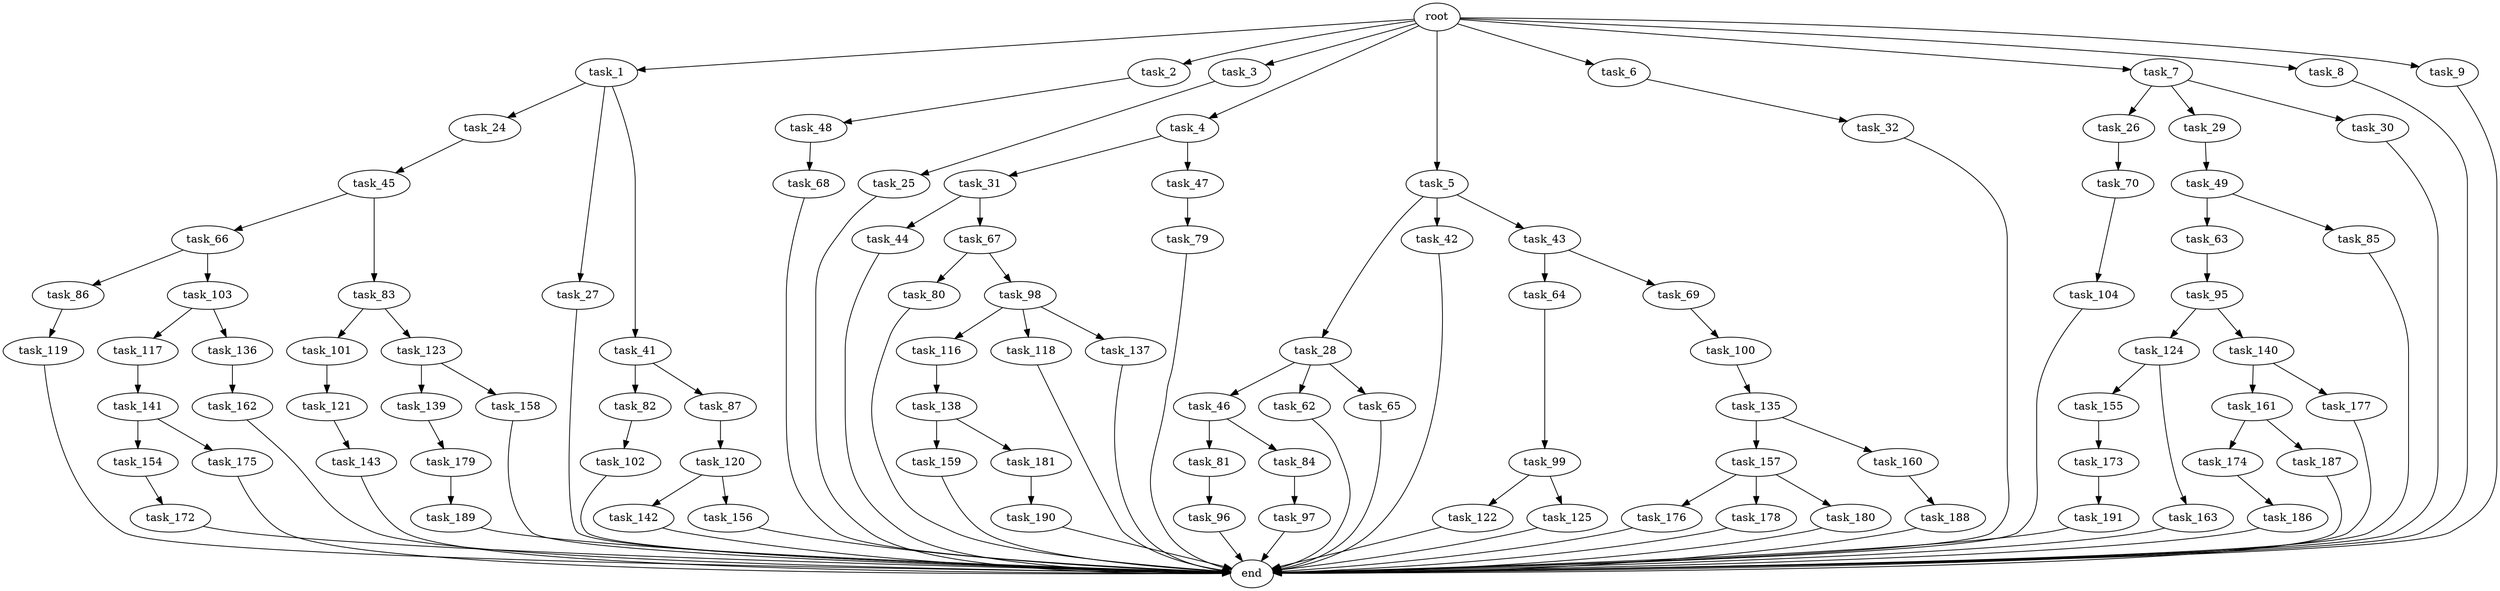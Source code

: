 digraph G {
  root [size="0.000000"];
  task_1 [size="2.048000"];
  task_2 [size="2.048000"];
  task_3 [size="2.048000"];
  task_4 [size="2.048000"];
  task_5 [size="2.048000"];
  task_6 [size="2.048000"];
  task_7 [size="2.048000"];
  task_8 [size="2.048000"];
  task_9 [size="2.048000"];
  task_24 [size="841813590.016000"];
  task_25 [size="841813590.016000"];
  task_26 [size="429496729.600000"];
  task_27 [size="841813590.016000"];
  task_28 [size="68719476.736000"];
  task_29 [size="429496729.600000"];
  task_30 [size="429496729.600000"];
  task_31 [size="1099511627.776000"];
  task_32 [size="154618822.656000"];
  task_41 [size="841813590.016000"];
  task_42 [size="68719476.736000"];
  task_43 [size="68719476.736000"];
  task_44 [size="841813590.016000"];
  task_45 [size="618475290.624000"];
  task_46 [size="841813590.016000"];
  task_47 [size="1099511627.776000"];
  task_48 [size="274877906.944000"];
  task_49 [size="1717986918.400000"];
  task_62 [size="841813590.016000"];
  task_63 [size="274877906.944000"];
  task_64 [size="429496729.600000"];
  task_65 [size="841813590.016000"];
  task_66 [size="618475290.624000"];
  task_67 [size="841813590.016000"];
  task_68 [size="841813590.016000"];
  task_69 [size="429496729.600000"];
  task_70 [size="429496729.600000"];
  task_79 [size="618475290.624000"];
  task_80 [size="274877906.944000"];
  task_81 [size="618475290.624000"];
  task_82 [size="429496729.600000"];
  task_83 [size="618475290.624000"];
  task_84 [size="618475290.624000"];
  task_85 [size="274877906.944000"];
  task_86 [size="841813590.016000"];
  task_87 [size="429496729.600000"];
  task_95 [size="841813590.016000"];
  task_96 [size="1717986918.400000"];
  task_97 [size="841813590.016000"];
  task_98 [size="274877906.944000"];
  task_99 [size="1099511627.776000"];
  task_100 [size="1099511627.776000"];
  task_101 [size="1391569403.904000"];
  task_102 [size="1391569403.904000"];
  task_103 [size="841813590.016000"];
  task_104 [size="1717986918.400000"];
  task_116 [size="1391569403.904000"];
  task_117 [size="154618822.656000"];
  task_118 [size="1391569403.904000"];
  task_119 [size="429496729.600000"];
  task_120 [size="1717986918.400000"];
  task_121 [size="618475290.624000"];
  task_122 [size="68719476.736000"];
  task_123 [size="1391569403.904000"];
  task_124 [size="618475290.624000"];
  task_125 [size="68719476.736000"];
  task_135 [size="1099511627.776000"];
  task_136 [size="154618822.656000"];
  task_137 [size="1391569403.904000"];
  task_138 [size="618475290.624000"];
  task_139 [size="1391569403.904000"];
  task_140 [size="618475290.624000"];
  task_141 [size="1717986918.400000"];
  task_142 [size="68719476.736000"];
  task_143 [size="841813590.016000"];
  task_154 [size="1099511627.776000"];
  task_155 [size="1717986918.400000"];
  task_156 [size="68719476.736000"];
  task_157 [size="68719476.736000"];
  task_158 [size="1391569403.904000"];
  task_159 [size="68719476.736000"];
  task_160 [size="68719476.736000"];
  task_161 [size="1717986918.400000"];
  task_162 [size="68719476.736000"];
  task_163 [size="1717986918.400000"];
  task_172 [size="68719476.736000"];
  task_173 [size="429496729.600000"];
  task_174 [size="1391569403.904000"];
  task_175 [size="1099511627.776000"];
  task_176 [size="1717986918.400000"];
  task_177 [size="1717986918.400000"];
  task_178 [size="1717986918.400000"];
  task_179 [size="68719476.736000"];
  task_180 [size="1717986918.400000"];
  task_181 [size="68719476.736000"];
  task_186 [size="1717986918.400000"];
  task_187 [size="1391569403.904000"];
  task_188 [size="154618822.656000"];
  task_189 [size="154618822.656000"];
  task_190 [size="1717986918.400000"];
  task_191 [size="1099511627.776000"];
  end [size="0.000000"];

  root -> task_1 [size="1.000000"];
  root -> task_2 [size="1.000000"];
  root -> task_3 [size="1.000000"];
  root -> task_4 [size="1.000000"];
  root -> task_5 [size="1.000000"];
  root -> task_6 [size="1.000000"];
  root -> task_7 [size="1.000000"];
  root -> task_8 [size="1.000000"];
  root -> task_9 [size="1.000000"];
  task_1 -> task_24 [size="411041792.000000"];
  task_1 -> task_27 [size="411041792.000000"];
  task_1 -> task_41 [size="411041792.000000"];
  task_2 -> task_48 [size="134217728.000000"];
  task_3 -> task_25 [size="411041792.000000"];
  task_4 -> task_31 [size="536870912.000000"];
  task_4 -> task_47 [size="536870912.000000"];
  task_5 -> task_28 [size="33554432.000000"];
  task_5 -> task_42 [size="33554432.000000"];
  task_5 -> task_43 [size="33554432.000000"];
  task_6 -> task_32 [size="75497472.000000"];
  task_7 -> task_26 [size="209715200.000000"];
  task_7 -> task_29 [size="209715200.000000"];
  task_7 -> task_30 [size="209715200.000000"];
  task_8 -> end [size="1.000000"];
  task_9 -> end [size="1.000000"];
  task_24 -> task_45 [size="301989888.000000"];
  task_25 -> end [size="1.000000"];
  task_26 -> task_70 [size="209715200.000000"];
  task_27 -> end [size="1.000000"];
  task_28 -> task_46 [size="411041792.000000"];
  task_28 -> task_62 [size="411041792.000000"];
  task_28 -> task_65 [size="411041792.000000"];
  task_29 -> task_49 [size="838860800.000000"];
  task_30 -> end [size="1.000000"];
  task_31 -> task_44 [size="411041792.000000"];
  task_31 -> task_67 [size="411041792.000000"];
  task_32 -> end [size="1.000000"];
  task_41 -> task_82 [size="209715200.000000"];
  task_41 -> task_87 [size="209715200.000000"];
  task_42 -> end [size="1.000000"];
  task_43 -> task_64 [size="209715200.000000"];
  task_43 -> task_69 [size="209715200.000000"];
  task_44 -> end [size="1.000000"];
  task_45 -> task_66 [size="301989888.000000"];
  task_45 -> task_83 [size="301989888.000000"];
  task_46 -> task_81 [size="301989888.000000"];
  task_46 -> task_84 [size="301989888.000000"];
  task_47 -> task_79 [size="301989888.000000"];
  task_48 -> task_68 [size="411041792.000000"];
  task_49 -> task_63 [size="134217728.000000"];
  task_49 -> task_85 [size="134217728.000000"];
  task_62 -> end [size="1.000000"];
  task_63 -> task_95 [size="411041792.000000"];
  task_64 -> task_99 [size="536870912.000000"];
  task_65 -> end [size="1.000000"];
  task_66 -> task_86 [size="411041792.000000"];
  task_66 -> task_103 [size="411041792.000000"];
  task_67 -> task_80 [size="134217728.000000"];
  task_67 -> task_98 [size="134217728.000000"];
  task_68 -> end [size="1.000000"];
  task_69 -> task_100 [size="536870912.000000"];
  task_70 -> task_104 [size="838860800.000000"];
  task_79 -> end [size="1.000000"];
  task_80 -> end [size="1.000000"];
  task_81 -> task_96 [size="838860800.000000"];
  task_82 -> task_102 [size="679477248.000000"];
  task_83 -> task_101 [size="679477248.000000"];
  task_83 -> task_123 [size="679477248.000000"];
  task_84 -> task_97 [size="411041792.000000"];
  task_85 -> end [size="1.000000"];
  task_86 -> task_119 [size="209715200.000000"];
  task_87 -> task_120 [size="838860800.000000"];
  task_95 -> task_124 [size="301989888.000000"];
  task_95 -> task_140 [size="301989888.000000"];
  task_96 -> end [size="1.000000"];
  task_97 -> end [size="1.000000"];
  task_98 -> task_116 [size="679477248.000000"];
  task_98 -> task_118 [size="679477248.000000"];
  task_98 -> task_137 [size="679477248.000000"];
  task_99 -> task_122 [size="33554432.000000"];
  task_99 -> task_125 [size="33554432.000000"];
  task_100 -> task_135 [size="536870912.000000"];
  task_101 -> task_121 [size="301989888.000000"];
  task_102 -> end [size="1.000000"];
  task_103 -> task_117 [size="75497472.000000"];
  task_103 -> task_136 [size="75497472.000000"];
  task_104 -> end [size="1.000000"];
  task_116 -> task_138 [size="301989888.000000"];
  task_117 -> task_141 [size="838860800.000000"];
  task_118 -> end [size="1.000000"];
  task_119 -> end [size="1.000000"];
  task_120 -> task_142 [size="33554432.000000"];
  task_120 -> task_156 [size="33554432.000000"];
  task_121 -> task_143 [size="411041792.000000"];
  task_122 -> end [size="1.000000"];
  task_123 -> task_139 [size="679477248.000000"];
  task_123 -> task_158 [size="679477248.000000"];
  task_124 -> task_155 [size="838860800.000000"];
  task_124 -> task_163 [size="838860800.000000"];
  task_125 -> end [size="1.000000"];
  task_135 -> task_157 [size="33554432.000000"];
  task_135 -> task_160 [size="33554432.000000"];
  task_136 -> task_162 [size="33554432.000000"];
  task_137 -> end [size="1.000000"];
  task_138 -> task_159 [size="33554432.000000"];
  task_138 -> task_181 [size="33554432.000000"];
  task_139 -> task_179 [size="33554432.000000"];
  task_140 -> task_161 [size="838860800.000000"];
  task_140 -> task_177 [size="838860800.000000"];
  task_141 -> task_154 [size="536870912.000000"];
  task_141 -> task_175 [size="536870912.000000"];
  task_142 -> end [size="1.000000"];
  task_143 -> end [size="1.000000"];
  task_154 -> task_172 [size="33554432.000000"];
  task_155 -> task_173 [size="209715200.000000"];
  task_156 -> end [size="1.000000"];
  task_157 -> task_176 [size="838860800.000000"];
  task_157 -> task_178 [size="838860800.000000"];
  task_157 -> task_180 [size="838860800.000000"];
  task_158 -> end [size="1.000000"];
  task_159 -> end [size="1.000000"];
  task_160 -> task_188 [size="75497472.000000"];
  task_161 -> task_174 [size="679477248.000000"];
  task_161 -> task_187 [size="679477248.000000"];
  task_162 -> end [size="1.000000"];
  task_163 -> end [size="1.000000"];
  task_172 -> end [size="1.000000"];
  task_173 -> task_191 [size="536870912.000000"];
  task_174 -> task_186 [size="838860800.000000"];
  task_175 -> end [size="1.000000"];
  task_176 -> end [size="1.000000"];
  task_177 -> end [size="1.000000"];
  task_178 -> end [size="1.000000"];
  task_179 -> task_189 [size="75497472.000000"];
  task_180 -> end [size="1.000000"];
  task_181 -> task_190 [size="838860800.000000"];
  task_186 -> end [size="1.000000"];
  task_187 -> end [size="1.000000"];
  task_188 -> end [size="1.000000"];
  task_189 -> end [size="1.000000"];
  task_190 -> end [size="1.000000"];
  task_191 -> end [size="1.000000"];
}
